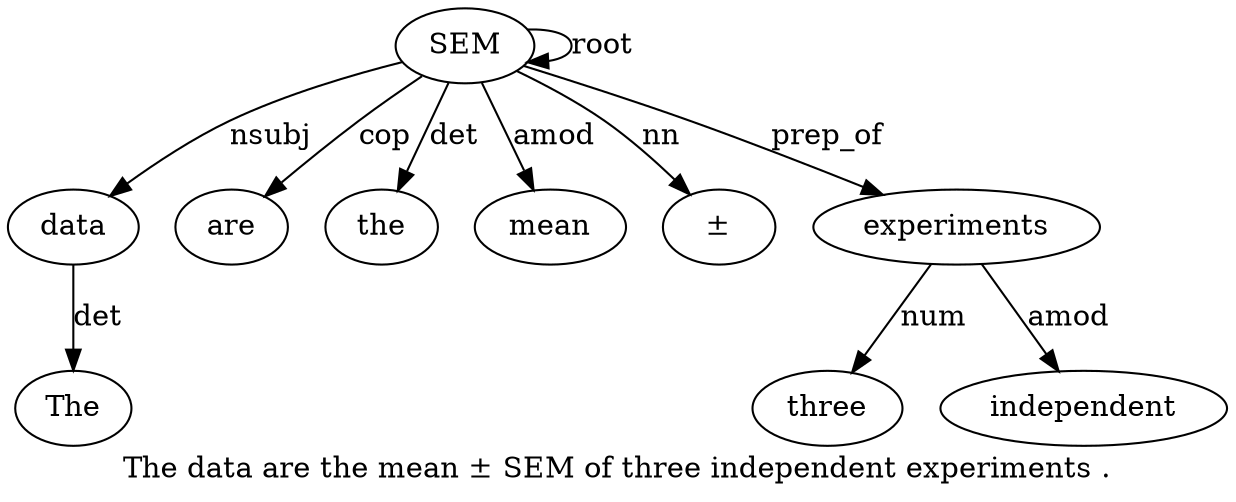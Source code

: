 digraph "The data are the mean ± SEM of three independent experiments ." {
label="The data are the mean ± SEM of three independent experiments .";
data2 [style=filled, fillcolor=white, label=data];
The1 [style=filled, fillcolor=white, label=The];
data2 -> The1  [label=det];
SEM7 [style=filled, fillcolor=white, label=SEM];
SEM7 -> data2  [label=nsubj];
are3 [style=filled, fillcolor=white, label=are];
SEM7 -> are3  [label=cop];
the4 [style=filled, fillcolor=white, label=the];
SEM7 -> the4  [label=det];
mean5 [style=filled, fillcolor=white, label=mean];
SEM7 -> mean5  [label=amod];
"±6" [style=filled, fillcolor=white, label="±"];
SEM7 -> "±6"  [label=nn];
SEM7 -> SEM7  [label=root];
experiments11 [style=filled, fillcolor=white, label=experiments];
three9 [style=filled, fillcolor=white, label=three];
experiments11 -> three9  [label=num];
independent10 [style=filled, fillcolor=white, label=independent];
experiments11 -> independent10  [label=amod];
SEM7 -> experiments11  [label=prep_of];
}
